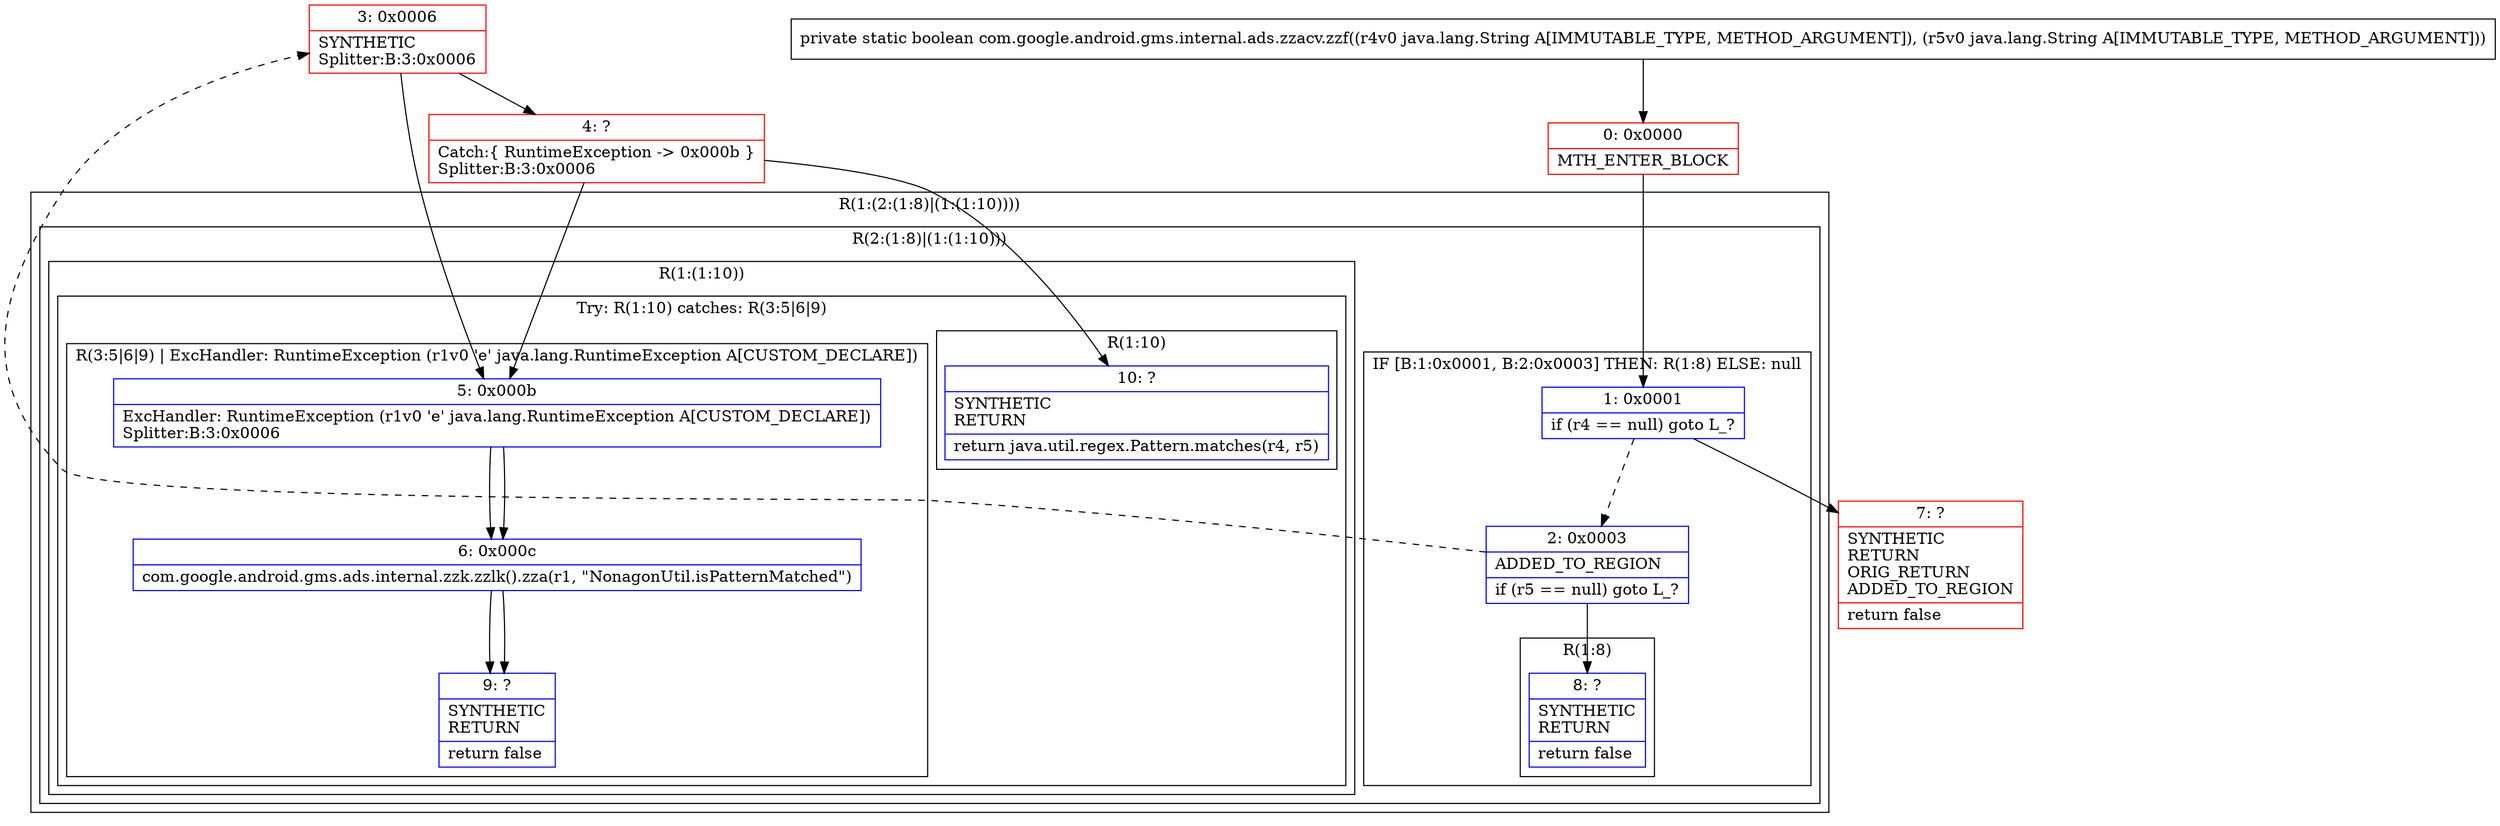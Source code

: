 digraph "CFG forcom.google.android.gms.internal.ads.zzacv.zzf(Ljava\/lang\/String;Ljava\/lang\/String;)Z" {
subgraph cluster_Region_995229050 {
label = "R(1:(2:(1:8)|(1:(1:10))))";
node [shape=record,color=blue];
subgraph cluster_Region_1175862482 {
label = "R(2:(1:8)|(1:(1:10)))";
node [shape=record,color=blue];
subgraph cluster_IfRegion_947513202 {
label = "IF [B:1:0x0001, B:2:0x0003] THEN: R(1:8) ELSE: null";
node [shape=record,color=blue];
Node_1 [shape=record,label="{1\:\ 0x0001|if (r4 == null) goto L_?\l}"];
Node_2 [shape=record,label="{2\:\ 0x0003|ADDED_TO_REGION\l|if (r5 == null) goto L_?\l}"];
subgraph cluster_Region_1246217945 {
label = "R(1:8)";
node [shape=record,color=blue];
Node_8 [shape=record,label="{8\:\ ?|SYNTHETIC\lRETURN\l|return false\l}"];
}
}
subgraph cluster_Region_2118736070 {
label = "R(1:(1:10))";
node [shape=record,color=blue];
subgraph cluster_TryCatchRegion_156113777 {
label = "Try: R(1:10) catches: R(3:5|6|9)";
node [shape=record,color=blue];
subgraph cluster_Region_2122002269 {
label = "R(1:10)";
node [shape=record,color=blue];
Node_10 [shape=record,label="{10\:\ ?|SYNTHETIC\lRETURN\l|return java.util.regex.Pattern.matches(r4, r5)\l}"];
}
subgraph cluster_Region_176054085 {
label = "R(3:5|6|9) | ExcHandler: RuntimeException (r1v0 'e' java.lang.RuntimeException A[CUSTOM_DECLARE])\l";
node [shape=record,color=blue];
Node_5 [shape=record,label="{5\:\ 0x000b|ExcHandler: RuntimeException (r1v0 'e' java.lang.RuntimeException A[CUSTOM_DECLARE])\lSplitter:B:3:0x0006\l}"];
Node_6 [shape=record,label="{6\:\ 0x000c|com.google.android.gms.ads.internal.zzk.zzlk().zza(r1, \"NonagonUtil.isPatternMatched\")\l}"];
Node_9 [shape=record,label="{9\:\ ?|SYNTHETIC\lRETURN\l|return false\l}"];
}
}
}
}
}
subgraph cluster_Region_176054085 {
label = "R(3:5|6|9) | ExcHandler: RuntimeException (r1v0 'e' java.lang.RuntimeException A[CUSTOM_DECLARE])\l";
node [shape=record,color=blue];
Node_5 [shape=record,label="{5\:\ 0x000b|ExcHandler: RuntimeException (r1v0 'e' java.lang.RuntimeException A[CUSTOM_DECLARE])\lSplitter:B:3:0x0006\l}"];
Node_6 [shape=record,label="{6\:\ 0x000c|com.google.android.gms.ads.internal.zzk.zzlk().zza(r1, \"NonagonUtil.isPatternMatched\")\l}"];
Node_9 [shape=record,label="{9\:\ ?|SYNTHETIC\lRETURN\l|return false\l}"];
}
Node_0 [shape=record,color=red,label="{0\:\ 0x0000|MTH_ENTER_BLOCK\l}"];
Node_3 [shape=record,color=red,label="{3\:\ 0x0006|SYNTHETIC\lSplitter:B:3:0x0006\l}"];
Node_4 [shape=record,color=red,label="{4\:\ ?|Catch:\{ RuntimeException \-\> 0x000b \}\lSplitter:B:3:0x0006\l}"];
Node_7 [shape=record,color=red,label="{7\:\ ?|SYNTHETIC\lRETURN\lORIG_RETURN\lADDED_TO_REGION\l|return false\l}"];
MethodNode[shape=record,label="{private static boolean com.google.android.gms.internal.ads.zzacv.zzf((r4v0 java.lang.String A[IMMUTABLE_TYPE, METHOD_ARGUMENT]), (r5v0 java.lang.String A[IMMUTABLE_TYPE, METHOD_ARGUMENT])) }"];
MethodNode -> Node_0;
Node_1 -> Node_2[style=dashed];
Node_1 -> Node_7;
Node_2 -> Node_3[style=dashed];
Node_2 -> Node_8;
Node_5 -> Node_6;
Node_6 -> Node_9;
Node_5 -> Node_6;
Node_6 -> Node_9;
Node_0 -> Node_1;
Node_3 -> Node_4;
Node_3 -> Node_5;
Node_4 -> Node_5;
Node_4 -> Node_10;
}

